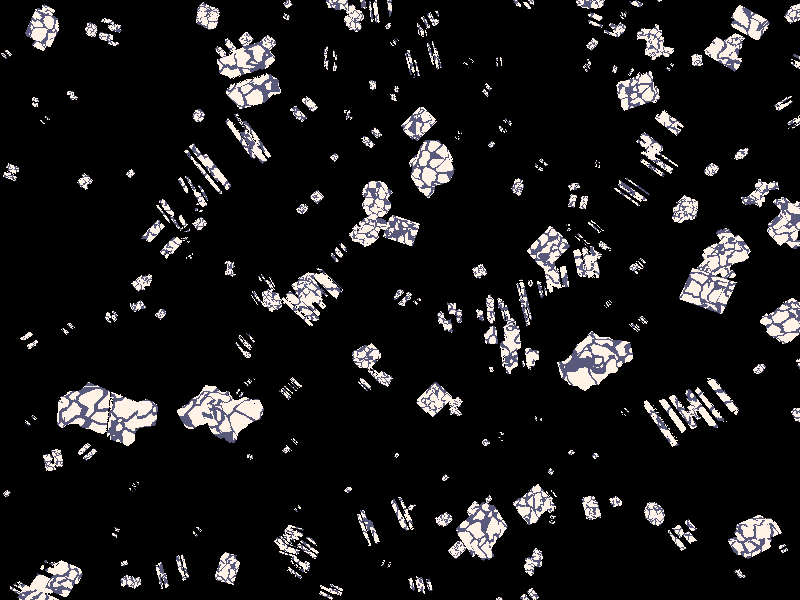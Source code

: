 /////////////////////////////////////////////
//
//     ~~ [ Debris ] ~~
//        version 1 out of 4
//
//  by Michael Scharrer
//  https://mscharrer.net
//
/////////////////////////////////////////////

#version 3.7;

#declare s = seed(44);

global_settings {
	assumed_gamma 1
}

camera {
	right x*image_width/image_height
	location <0,0,-5>
	look_at <0, 0, 0>
}

light_source {
	<1,1,-5>
	rgb 1
}

background {
	rgb 0
}

union {
	//julia fractal debris
	#declare i = 0;
	#while(i<400)
		julia_fractal {
			0.5-<rand(s),rand(s),rand(s),1>
			slice <0.1*rand(s),0.1*rand(s),0.1*rand(s),1>, 0.1*rand(s)
			hypercomplex
			sqr
			max_iteration 7
			precision 60
			
			scale 0.5
			rotate 360*rand(s)
			translate (4+90*rand(s))*z
			rotate <1-2*rand(s),1-2*rand(s),0>*<40,60,0>
		}
		#declare i = i + 1;
	#end
	
	//background reflective texture
	texture {
		pigment {
				rgb <.1, .1, .2>
		}
		finish {
			reflection <.6, .6, .8>
		}
	}
	
	//foreground mask texture
	texture {
		pigment {
			crackle
			metric 1
			offset 0.5
			color_map {
				[0.00 rgbt <0,0,0,1>]
				[0.15 rgb <1,0.9,0.8>]
			}
			scale 0.3
		}
	}
	
	no_shadow
}
 